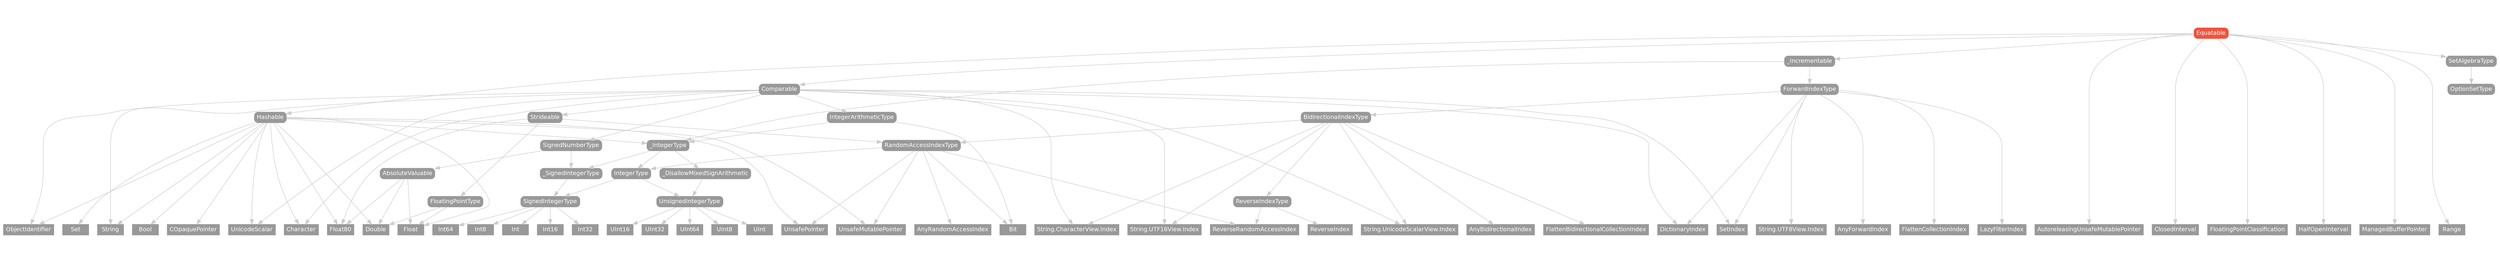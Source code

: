 strict digraph "Equatable - Type Hierarchy - SwiftDoc.org" {
    pad="0.1,0.8"
    node [shape=box, style="filled,rounded", color="#999999", fillcolor="#999999", fontcolor=white, fontname=Helvetica, fontnames="Helvetica,sansserif", fontsize=12, margin="0.07,0.05", height="0.3"]
    edge [color="#cccccc"]
    "AbsoluteValuable" [URL="/protocol/AbsoluteValuable/hierarchy/"]
    "AnyBidirectionalIndex" [URL="/type/AnyBidirectionalIndex/hierarchy/", style=filled]
    "AnyForwardIndex" [URL="/type/AnyForwardIndex/hierarchy/", style=filled]
    "AnyRandomAccessIndex" [URL="/type/AnyRandomAccessIndex/hierarchy/", style=filled]
    "AutoreleasingUnsafeMutablePointer" [URL="/type/AutoreleasingUnsafeMutablePointer/hierarchy/", style=filled]
    "BidirectionalIndexType" [URL="/protocol/BidirectionalIndexType/hierarchy/"]
    "Bit" [URL="/type/Bit/hierarchy/", style=filled]
    "Bool" [URL="/type/Bool/hierarchy/", style=filled]
    "COpaquePointer" [URL="/type/COpaquePointer/hierarchy/", style=filled]
    "Character" [URL="/type/Character/hierarchy/", style=filled]
    "ClosedInterval" [URL="/type/ClosedInterval/hierarchy/", style=filled]
    "Comparable" [URL="/protocol/Comparable/hierarchy/"]
    "DictionaryIndex" [URL="/type/DictionaryIndex/hierarchy/", style=filled]
    "Double" [URL="/type/Double/hierarchy/", style=filled]
    "Equatable" [URL="/protocol/Equatable/", style="filled,rounded", fillcolor="#ee543d", color="#ee543d"]
    "FlattenBidirectionalCollectionIndex" [URL="/type/FlattenBidirectionalCollectionIndex/hierarchy/", style=filled]
    "FlattenCollectionIndex" [URL="/type/FlattenCollectionIndex/hierarchy/", style=filled]
    "Float" [URL="/type/Float/hierarchy/", style=filled]
    "Float80" [URL="/type/Float80/hierarchy/", style=filled]
    "FloatingPointClassification" [URL="/type/FloatingPointClassification/hierarchy/", style=filled]
    "FloatingPointType" [URL="/protocol/FloatingPointType/hierarchy/"]
    "ForwardIndexType" [URL="/protocol/ForwardIndexType/hierarchy/"]
    "HalfOpenInterval" [URL="/type/HalfOpenInterval/hierarchy/", style=filled]
    "Hashable" [URL="/protocol/Hashable/hierarchy/"]
    "Int" [URL="/type/Int/hierarchy/", style=filled]
    "Int16" [URL="/type/Int16/hierarchy/", style=filled]
    "Int32" [URL="/type/Int32/hierarchy/", style=filled]
    "Int64" [URL="/type/Int64/hierarchy/", style=filled]
    "Int8" [URL="/type/Int8/hierarchy/", style=filled]
    "IntegerArithmeticType" [URL="/protocol/IntegerArithmeticType/hierarchy/"]
    "IntegerType" [URL="/protocol/IntegerType/hierarchy/"]
    "LazyFilterIndex" [URL="/type/LazyFilterIndex/hierarchy/", style=filled]
    "ManagedBufferPointer" [URL="/type/ManagedBufferPointer/hierarchy/", style=filled]
    "ObjectIdentifier" [URL="/type/ObjectIdentifier/hierarchy/", style=filled]
    "OptionSetType" [URL="/protocol/OptionSetType/hierarchy/"]
    "RandomAccessIndexType" [URL="/protocol/RandomAccessIndexType/hierarchy/"]
    "Range" [URL="/type/Range/hierarchy/", style=filled]
    "ReverseIndex" [URL="/type/ReverseIndex/hierarchy/", style=filled]
    "ReverseIndexType" [URL="/protocol/ReverseIndexType/hierarchy/"]
    "ReverseRandomAccessIndex" [URL="/type/ReverseRandomAccessIndex/hierarchy/", style=filled]
    "Set" [URL="/type/Set/hierarchy/", style=filled]
    "SetAlgebraType" [URL="/protocol/SetAlgebraType/hierarchy/"]
    "SetIndex" [URL="/type/SetIndex/hierarchy/", style=filled]
    "SignedIntegerType" [URL="/protocol/SignedIntegerType/hierarchy/"]
    "SignedNumberType" [URL="/protocol/SignedNumberType/hierarchy/"]
    "Strideable" [URL="/protocol/Strideable/hierarchy/"]
    "String" [URL="/type/String/hierarchy/", style=filled]
    "String.CharacterView.Index" [URL="/type/String.CharacterView.Index/hierarchy/", style=filled]
    "String.UTF16View.Index" [URL="/type/String.UTF16View.Index/hierarchy/", style=filled]
    "String.UTF8View.Index" [URL="/type/String.UTF8View.Index/hierarchy/", style=filled]
    "String.UnicodeScalarView.Index" [URL="/type/String.UnicodeScalarView.Index/hierarchy/", style=filled]
    "UInt" [URL="/type/UInt/hierarchy/", style=filled]
    "UInt16" [URL="/type/UInt16/hierarchy/", style=filled]
    "UInt32" [URL="/type/UInt32/hierarchy/", style=filled]
    "UInt64" [URL="/type/UInt64/hierarchy/", style=filled]
    "UInt8" [URL="/type/UInt8/hierarchy/", style=filled]
    "UnicodeScalar" [URL="/type/UnicodeScalar/hierarchy/", style=filled]
    "UnsafeMutablePointer" [URL="/type/UnsafeMutablePointer/hierarchy/", style=filled]
    "UnsafePointer" [URL="/type/UnsafePointer/hierarchy/", style=filled]
    "UnsignedIntegerType" [URL="/protocol/UnsignedIntegerType/hierarchy/"]
    "_DisallowMixedSignArithmetic" [URL="/protocol/_DisallowMixedSignArithmetic/hierarchy/"]
    "_Incrementable" [URL="/protocol/_Incrementable/hierarchy/"]
    "_IntegerType" [URL="/protocol/_IntegerType/hierarchy/"]
    "_SignedIntegerType" [URL="/protocol/_SignedIntegerType/hierarchy/"]    "Equatable" -> "AutoreleasingUnsafeMutablePointer"
    "Equatable" -> "ClosedInterval"
    "Equatable" -> "Comparable"
    "Equatable" -> "FloatingPointClassification"
    "Equatable" -> "HalfOpenInterval"
    "Equatable" -> "Hashable"
    "Equatable" -> "ManagedBufferPointer"
    "Equatable" -> "Range"
    "Equatable" -> "SetAlgebraType"
    "Equatable" -> "_Incrementable"
    "Comparable" -> "Character"
    "Comparable" -> "DictionaryIndex"
    "Comparable" -> "IntegerArithmeticType"
    "Comparable" -> "ObjectIdentifier"
    "Comparable" -> "SetIndex"
    "Comparable" -> "SignedNumberType"
    "Comparable" -> "Strideable"
    "Comparable" -> "String"
    "Comparable" -> "UnicodeScalar"
    "Comparable" -> "String.CharacterView.Index"
    "Comparable" -> "String.UnicodeScalarView.Index"
    "Comparable" -> "String.UTF16View.Index"
    "IntegerArithmeticType" -> "Bit"
    "IntegerArithmeticType" -> "_IntegerType"
    "_IntegerType" -> "IntegerType"
    "_IntegerType" -> "_DisallowMixedSignArithmetic"
    "_IntegerType" -> "_SignedIntegerType"
    "IntegerType" -> "SignedIntegerType"
    "IntegerType" -> "UnsignedIntegerType"
    "SignedIntegerType" -> "Int"
    "SignedIntegerType" -> "Int16"
    "SignedIntegerType" -> "Int32"
    "SignedIntegerType" -> "Int64"
    "SignedIntegerType" -> "Int8"
    "UnsignedIntegerType" -> "UInt"
    "UnsignedIntegerType" -> "UInt16"
    "UnsignedIntegerType" -> "UInt32"
    "UnsignedIntegerType" -> "UInt64"
    "UnsignedIntegerType" -> "UInt8"
    "_DisallowMixedSignArithmetic" -> "UnsignedIntegerType"
    "UnsignedIntegerType" -> "UInt"
    "UnsignedIntegerType" -> "UInt16"
    "UnsignedIntegerType" -> "UInt32"
    "UnsignedIntegerType" -> "UInt64"
    "UnsignedIntegerType" -> "UInt8"
    "_SignedIntegerType" -> "SignedIntegerType"
    "SignedIntegerType" -> "Int"
    "SignedIntegerType" -> "Int16"
    "SignedIntegerType" -> "Int32"
    "SignedIntegerType" -> "Int64"
    "SignedIntegerType" -> "Int8"
    "SignedNumberType" -> "AbsoluteValuable"
    "SignedNumberType" -> "_SignedIntegerType"
    "AbsoluteValuable" -> "Double"
    "AbsoluteValuable" -> "Float"
    "AbsoluteValuable" -> "Float80"
    "_SignedIntegerType" -> "SignedIntegerType"
    "SignedIntegerType" -> "Int"
    "SignedIntegerType" -> "Int16"
    "SignedIntegerType" -> "Int32"
    "SignedIntegerType" -> "Int64"
    "SignedIntegerType" -> "Int8"
    "Strideable" -> "Float80"
    "Strideable" -> "FloatingPointType"
    "Strideable" -> "RandomAccessIndexType"
    "FloatingPointType" -> "Double"
    "FloatingPointType" -> "Float"
    "RandomAccessIndexType" -> "AnyRandomAccessIndex"
    "RandomAccessIndexType" -> "Bit"
    "RandomAccessIndexType" -> "IntegerType"
    "RandomAccessIndexType" -> "ReverseRandomAccessIndex"
    "RandomAccessIndexType" -> "UnsafeMutablePointer"
    "RandomAccessIndexType" -> "UnsafePointer"
    "IntegerType" -> "SignedIntegerType"
    "IntegerType" -> "UnsignedIntegerType"
    "SignedIntegerType" -> "Int"
    "SignedIntegerType" -> "Int16"
    "SignedIntegerType" -> "Int32"
    "SignedIntegerType" -> "Int64"
    "SignedIntegerType" -> "Int8"
    "UnsignedIntegerType" -> "UInt"
    "UnsignedIntegerType" -> "UInt16"
    "UnsignedIntegerType" -> "UInt32"
    "UnsignedIntegerType" -> "UInt64"
    "UnsignedIntegerType" -> "UInt8"
    "Hashable" -> "Bool"
    "Hashable" -> "COpaquePointer"
    "Hashable" -> "Character"
    "Hashable" -> "Double"
    "Hashable" -> "Float"
    "Hashable" -> "Float80"
    "Hashable" -> "ObjectIdentifier"
    "Hashable" -> "Set"
    "Hashable" -> "String"
    "Hashable" -> "UnicodeScalar"
    "Hashable" -> "UnsafeMutablePointer"
    "Hashable" -> "UnsafePointer"
    "Hashable" -> "_IntegerType"
    "_IntegerType" -> "IntegerType"
    "_IntegerType" -> "_DisallowMixedSignArithmetic"
    "_IntegerType" -> "_SignedIntegerType"
    "IntegerType" -> "SignedIntegerType"
    "IntegerType" -> "UnsignedIntegerType"
    "SignedIntegerType" -> "Int"
    "SignedIntegerType" -> "Int16"
    "SignedIntegerType" -> "Int32"
    "SignedIntegerType" -> "Int64"
    "SignedIntegerType" -> "Int8"
    "UnsignedIntegerType" -> "UInt"
    "UnsignedIntegerType" -> "UInt16"
    "UnsignedIntegerType" -> "UInt32"
    "UnsignedIntegerType" -> "UInt64"
    "UnsignedIntegerType" -> "UInt8"
    "_DisallowMixedSignArithmetic" -> "UnsignedIntegerType"
    "UnsignedIntegerType" -> "UInt"
    "UnsignedIntegerType" -> "UInt16"
    "UnsignedIntegerType" -> "UInt32"
    "UnsignedIntegerType" -> "UInt64"
    "UnsignedIntegerType" -> "UInt8"
    "_SignedIntegerType" -> "SignedIntegerType"
    "SignedIntegerType" -> "Int"
    "SignedIntegerType" -> "Int16"
    "SignedIntegerType" -> "Int32"
    "SignedIntegerType" -> "Int64"
    "SignedIntegerType" -> "Int8"
    "SetAlgebraType" -> "OptionSetType"
    "_Incrementable" -> "ForwardIndexType"
    "_Incrementable" -> "_IntegerType"
    "ForwardIndexType" -> "AnyForwardIndex"
    "ForwardIndexType" -> "BidirectionalIndexType"
    "ForwardIndexType" -> "DictionaryIndex"
    "ForwardIndexType" -> "FlattenCollectionIndex"
    "ForwardIndexType" -> "LazyFilterIndex"
    "ForwardIndexType" -> "SetIndex"
    "ForwardIndexType" -> "String.UTF8View.Index"
    "BidirectionalIndexType" -> "AnyBidirectionalIndex"
    "BidirectionalIndexType" -> "FlattenBidirectionalCollectionIndex"
    "BidirectionalIndexType" -> "RandomAccessIndexType"
    "BidirectionalIndexType" -> "ReverseIndexType"
    "BidirectionalIndexType" -> "String.CharacterView.Index"
    "BidirectionalIndexType" -> "String.UnicodeScalarView.Index"
    "BidirectionalIndexType" -> "String.UTF16View.Index"
    "RandomAccessIndexType" -> "AnyRandomAccessIndex"
    "RandomAccessIndexType" -> "Bit"
    "RandomAccessIndexType" -> "IntegerType"
    "RandomAccessIndexType" -> "ReverseRandomAccessIndex"
    "RandomAccessIndexType" -> "UnsafeMutablePointer"
    "RandomAccessIndexType" -> "UnsafePointer"
    "IntegerType" -> "SignedIntegerType"
    "IntegerType" -> "UnsignedIntegerType"
    "SignedIntegerType" -> "Int"
    "SignedIntegerType" -> "Int16"
    "SignedIntegerType" -> "Int32"
    "SignedIntegerType" -> "Int64"
    "SignedIntegerType" -> "Int8"
    "UnsignedIntegerType" -> "UInt"
    "UnsignedIntegerType" -> "UInt16"
    "UnsignedIntegerType" -> "UInt32"
    "UnsignedIntegerType" -> "UInt64"
    "UnsignedIntegerType" -> "UInt8"
    "ReverseIndexType" -> "ReverseIndex"
    "ReverseIndexType" -> "ReverseRandomAccessIndex"
    "_IntegerType" -> "IntegerType"
    "_IntegerType" -> "_DisallowMixedSignArithmetic"
    "_IntegerType" -> "_SignedIntegerType"
    "IntegerType" -> "SignedIntegerType"
    "IntegerType" -> "UnsignedIntegerType"
    "SignedIntegerType" -> "Int"
    "SignedIntegerType" -> "Int16"
    "SignedIntegerType" -> "Int32"
    "SignedIntegerType" -> "Int64"
    "SignedIntegerType" -> "Int8"
    "UnsignedIntegerType" -> "UInt"
    "UnsignedIntegerType" -> "UInt16"
    "UnsignedIntegerType" -> "UInt32"
    "UnsignedIntegerType" -> "UInt64"
    "UnsignedIntegerType" -> "UInt8"
    "_DisallowMixedSignArithmetic" -> "UnsignedIntegerType"
    "UnsignedIntegerType" -> "UInt"
    "UnsignedIntegerType" -> "UInt16"
    "UnsignedIntegerType" -> "UInt32"
    "UnsignedIntegerType" -> "UInt64"
    "UnsignedIntegerType" -> "UInt8"
    "_SignedIntegerType" -> "SignedIntegerType"
    "SignedIntegerType" -> "Int"
    "SignedIntegerType" -> "Int16"
    "SignedIntegerType" -> "Int32"
    "SignedIntegerType" -> "Int64"
    "SignedIntegerType" -> "Int8"
    subgraph Types {
        rank = max; "AutoreleasingUnsafeMutablePointer"; "ClosedInterval"; "FloatingPointClassification"; "HalfOpenInterval"; "ManagedBufferPointer"; "Range"; "Character"; "DictionaryIndex"; "ObjectIdentifier"; "SetIndex"; "String"; "UnicodeScalar"; "String.CharacterView.Index"; "String.UnicodeScalarView.Index"; "String.UTF16View.Index"; "Bit"; "Int"; "Int16"; "Int32"; "Int64"; "Int8"; "UInt"; "UInt16"; "UInt32"; "UInt64"; "UInt8"; "Double"; "Float"; "Float80"; "AnyRandomAccessIndex"; "ReverseRandomAccessIndex"; "UnsafeMutablePointer"; "UnsafePointer"; "Bool"; "COpaquePointer"; "Set"; "AnyForwardIndex"; "FlattenCollectionIndex"; "LazyFilterIndex"; "String.UTF8View.Index"; "AnyBidirectionalIndex"; "FlattenBidirectionalCollectionIndex"; "ReverseIndex";
    }
}